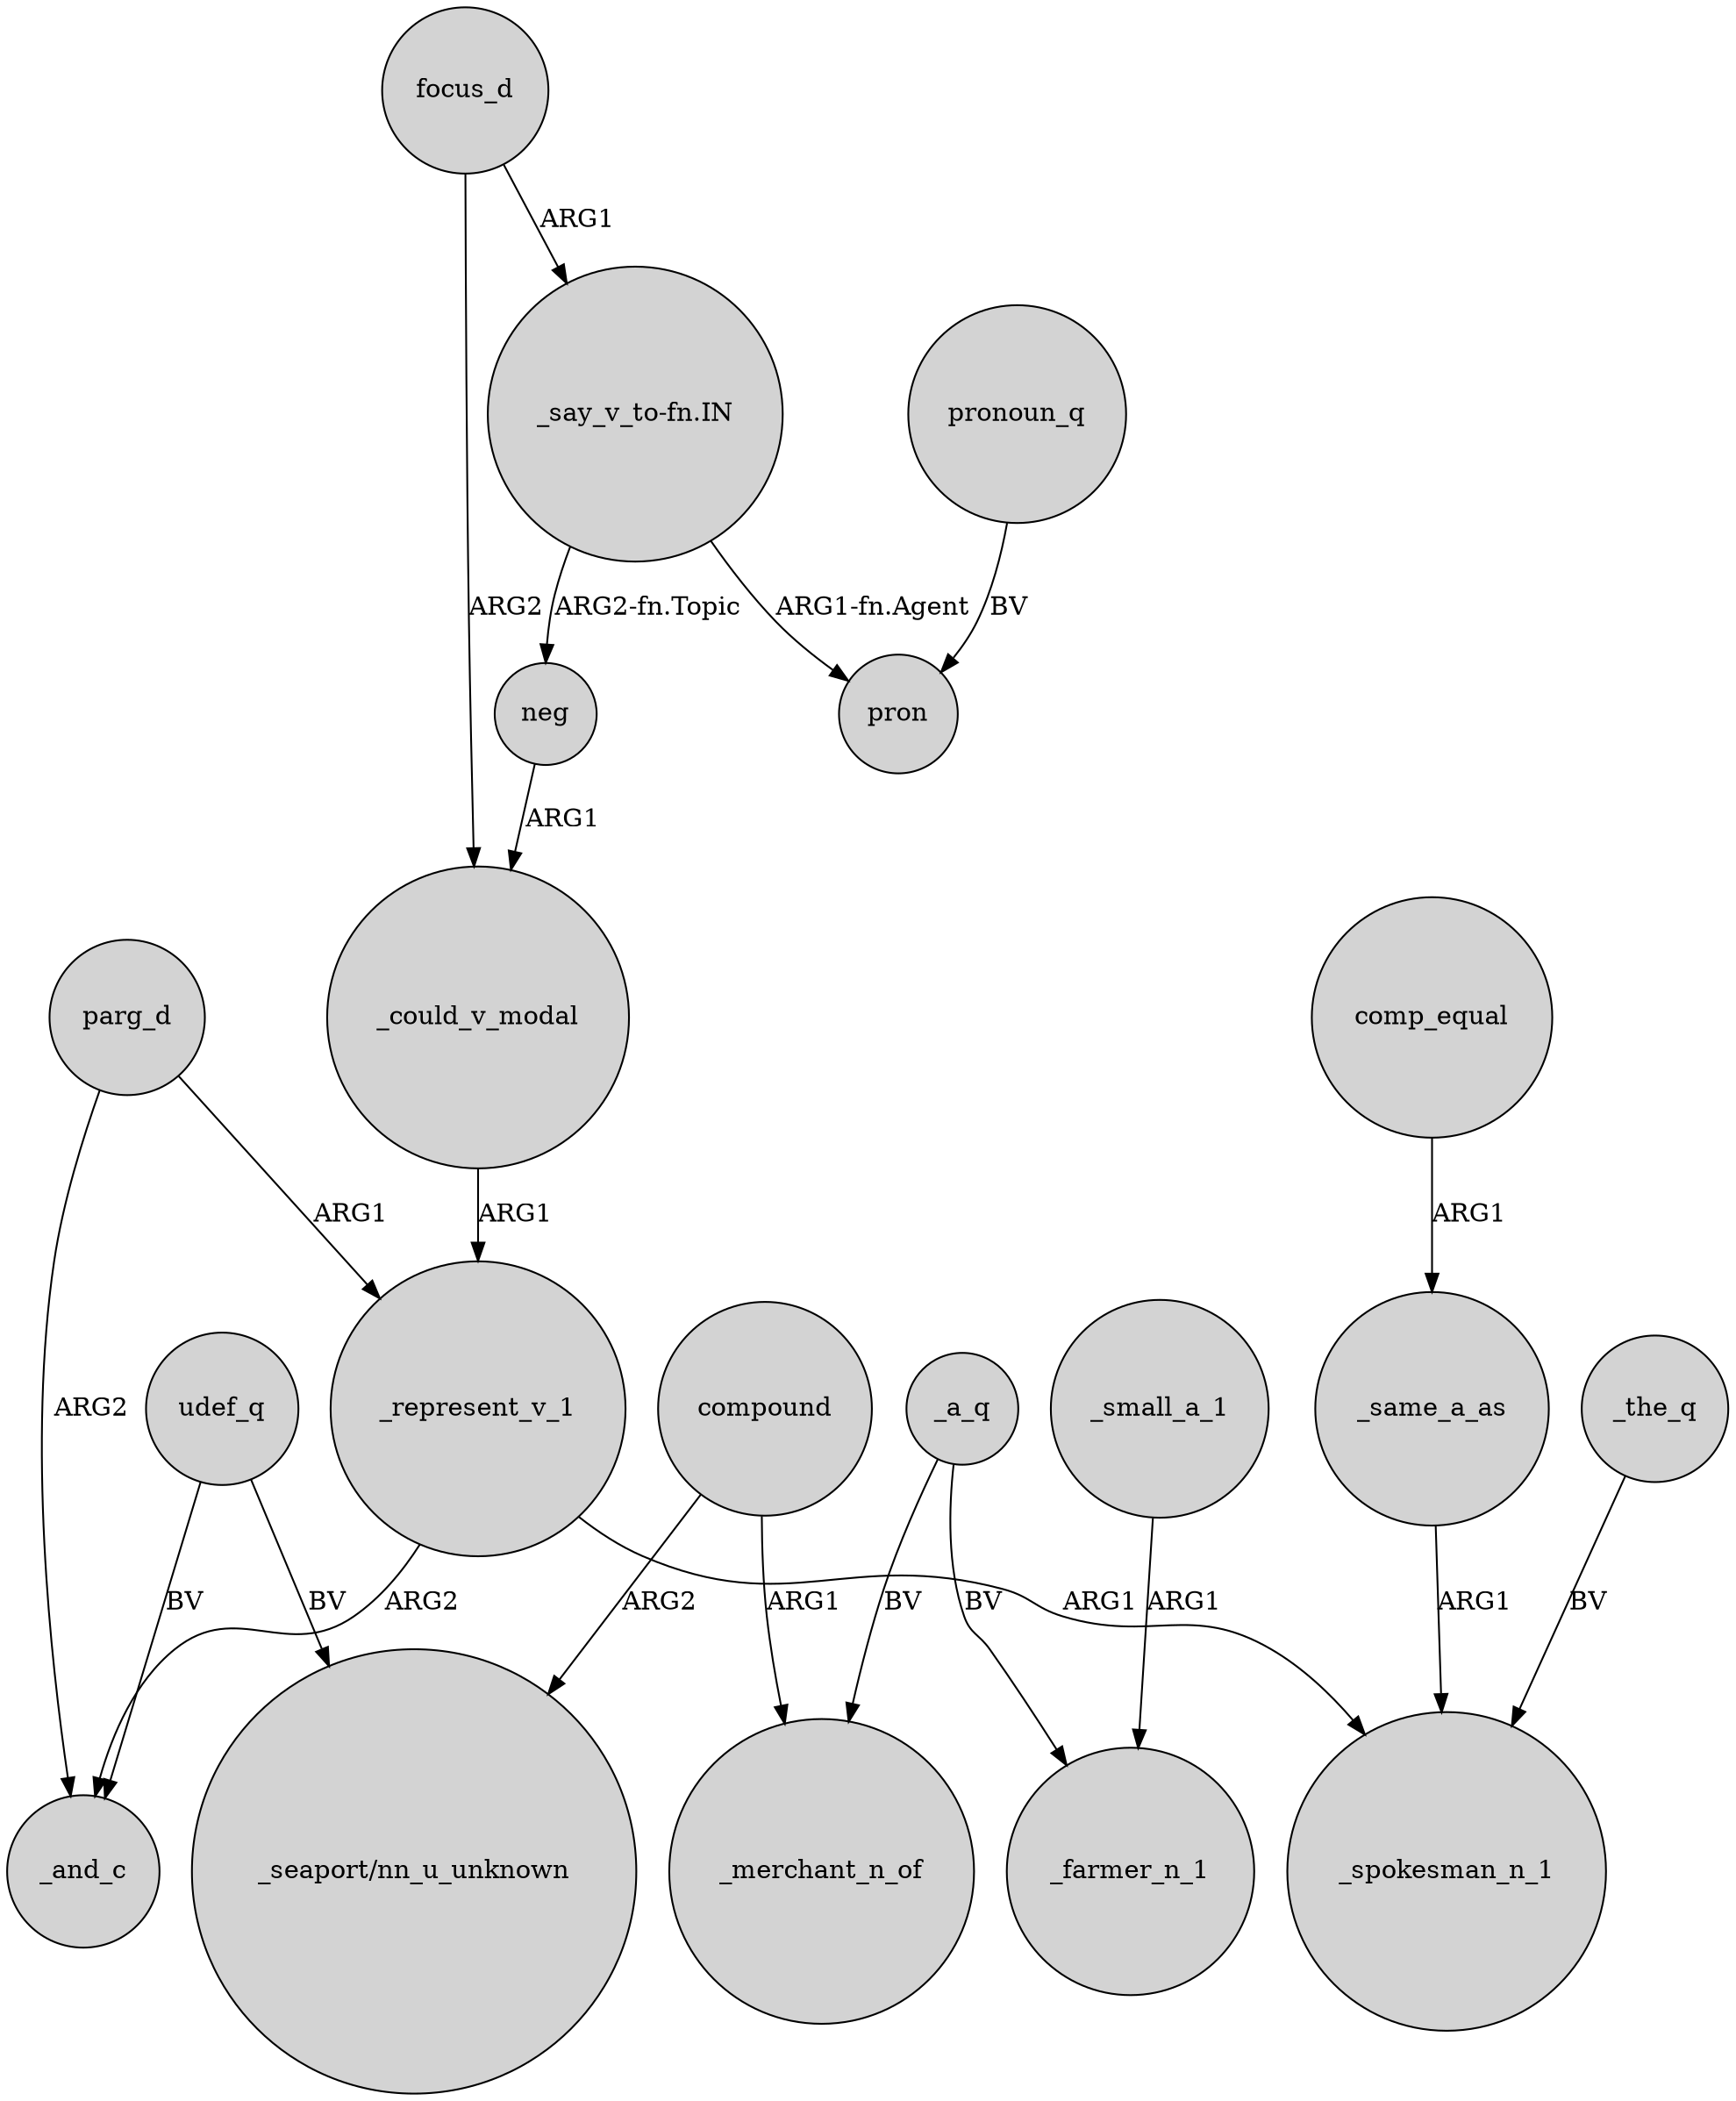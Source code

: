 digraph {
	node [shape=circle style=filled]
	focus_d -> _could_v_modal [label=ARG2]
	compound -> "_seaport/nn_u_unknown" [label=ARG2]
	_a_q -> _farmer_n_1 [label=BV]
	udef_q -> "_seaport/nn_u_unknown" [label=BV]
	parg_d -> _and_c [label=ARG2]
	_represent_v_1 -> _spokesman_n_1 [label=ARG1]
	pronoun_q -> pron [label=BV]
	comp_equal -> _same_a_as [label=ARG1]
	_small_a_1 -> _farmer_n_1 [label=ARG1]
	_represent_v_1 -> _and_c [label=ARG2]
	_same_a_as -> _spokesman_n_1 [label=ARG1]
	compound -> _merchant_n_of [label=ARG1]
	"_say_v_to-fn.IN" -> pron [label="ARG1-fn.Agent"]
	"_say_v_to-fn.IN" -> neg [label="ARG2-fn.Topic"]
	parg_d -> _represent_v_1 [label=ARG1]
	neg -> _could_v_modal [label=ARG1]
	_the_q -> _spokesman_n_1 [label=BV]
	udef_q -> _and_c [label=BV]
	_could_v_modal -> _represent_v_1 [label=ARG1]
	_a_q -> _merchant_n_of [label=BV]
	focus_d -> "_say_v_to-fn.IN" [label=ARG1]
}
